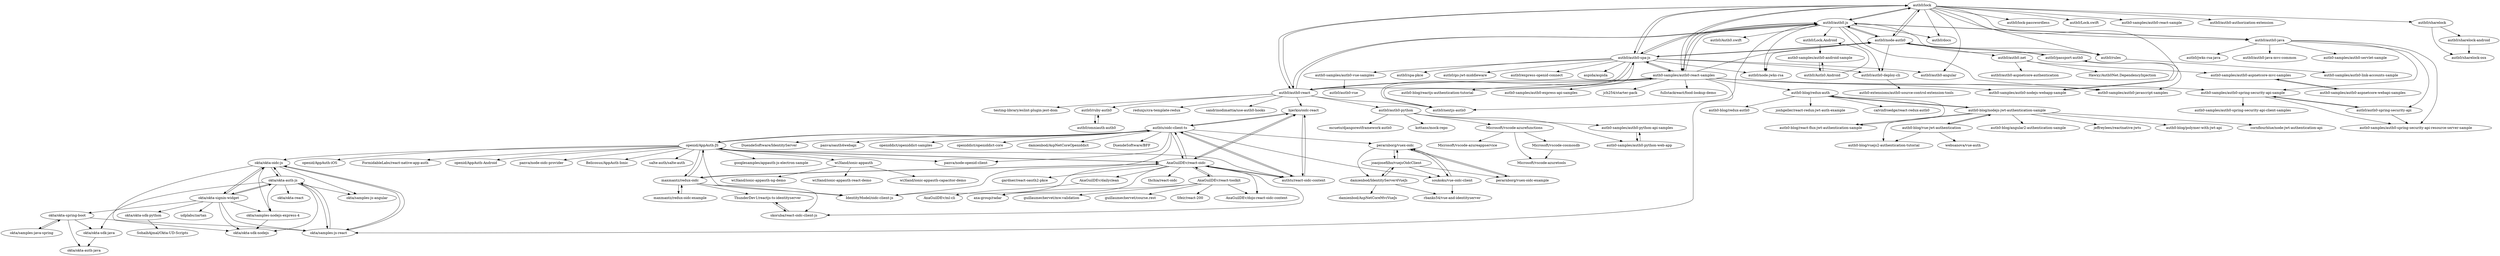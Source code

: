 digraph G {
"auth0/lock" -> "auth0/auth0.js"
"auth0/lock" -> "auth0/node-auth0"
"auth0/lock" -> "auth0/lock-passwordless"
"auth0/lock" -> "auth0/rules"
"auth0/lock" -> "auth0/docs" ["e"=1]
"auth0/lock" -> "auth0/auth0-spa-js"
"auth0/lock" -> "auth0-samples/auth0-react-samples"
"auth0/lock" -> "auth0/auth0-java"
"auth0/lock" -> "auth0/Lock.swift" ["e"=1]
"auth0/lock" -> "auth0-samples/auth0-react-sample"
"auth0/lock" -> "auth0/auth0-react"
"auth0/lock" -> "auth0-samples/auth0-javascript-samples"
"auth0/lock" -> "auth0/auth0-angular" ["e"=1]
"auth0/lock" -> "auth0/auth0-authorization-extension"
"auth0/lock" -> "auth0/sharelock"
"perarnborg/vuex-oidc" -> "perarnborg/vuex-oidc-example"
"perarnborg/vuex-oidc" -> "joaojosefilho/vuejsOidcClient"
"perarnborg/vuex-oidc" -> "soukoku/vue-oidc-client"
"perarnborg/vuex-oidc" -> "damienbod/IdentityServer4VueJs"
"okta/okta-auth-js" -> "okta/okta-oidc-js"
"okta/okta-auth-js" -> "okta/okta-signin-widget"
"okta/okta-auth-js" -> "okta/okta-sdk-nodejs"
"okta/okta-auth-js" -> "okta/samples-js-react"
"okta/okta-auth-js" -> "okta/okta-react"
"okta/okta-auth-js" -> "okta/samples-nodejs-express-4"
"okta/okta-auth-js" -> "okta/samples-js-angular"
"okta/okta-auth-js" -> "okta/okta-sdk-java"
"auth0-blog/redux-auth" -> "auth0-blog/nodejs-jwt-authentication-sample"
"auth0-blog/redux-auth" -> "auth0-blog/redux-auth0"
"auth0-blog/redux-auth" -> "auth0-blog/react-flux-jwt-authentication-sample"
"auth0-blog/redux-auth" -> "joshgeller/react-redux-jwt-auth-example" ["e"=1]
"auth0-blog/redux-auth" -> "calvinfroedge/react-redux-auth0"
"auth0/auth0-spa-js" -> "auth0/auth0-react"
"auth0/auth0-spa-js" -> "auth0/auth0.js"
"auth0/auth0-spa-js" -> "auth0/node-auth0"
"auth0/auth0-spa-js" -> "auth0/spa-pkce"
"auth0/auth0-spa-js" -> "auth0/auth0-deploy-cli"
"auth0/auth0-spa-js" -> "auth0-samples/auth0-vue-samples"
"auth0/auth0-spa-js" -> "auth0-samples/auth0-react-samples"
"auth0/auth0-spa-js" -> "auth0/lock"
"auth0/auth0-spa-js" -> "auth0/go-jwt-middleware" ["e"=1]
"auth0/auth0-spa-js" -> "auth0/nextjs-auth0" ["e"=1]
"auth0/auth0-spa-js" -> "auth0/auth0-angular" ["e"=1]
"auth0/auth0-spa-js" -> "auth0/express-openid-connect" ["e"=1]
"auth0/auth0-spa-js" -> "aspida/aspida" ["e"=1]
"auth0/auth0-spa-js" -> "auth0/node-jwks-rsa" ["e"=1]
"okta/okta-sdk-python" -> "SohaibAjmal/Okta-UD-Scripts"
"okta/samples-java-spring" -> "okta/okta-spring-boot"
"openid/AppAuth-JS" -> "googlesamples/appauth-js-electron-sample"
"openid/AppAuth-JS" -> "IdentityModel/oidc-client-js" ["e"=1]
"openid/AppAuth-JS" -> "authts/oidc-client-ts"
"openid/AppAuth-JS" -> "wi3land/ionic-appauth"
"openid/AppAuth-JS" -> "AxaGuilDEv/react-oidc"
"openid/AppAuth-JS" -> "openid/AppAuth-iOS" ["e"=1]
"openid/AppAuth-JS" -> "FormidableLabs/react-native-app-auth" ["e"=1]
"openid/AppAuth-JS" -> "authts/react-oidc-context"
"openid/AppAuth-JS" -> "maxmantz/redux-oidc"
"openid/AppAuth-JS" -> "panva/node-openid-client" ["e"=1]
"openid/AppAuth-JS" -> "openid/AppAuth-Android" ["e"=1]
"openid/AppAuth-JS" -> "panva/node-oidc-provider" ["e"=1]
"openid/AppAuth-JS" -> "Belicosus/AppAuth-Ionic"
"openid/AppAuth-JS" -> "okta/okta-oidc-js"
"openid/AppAuth-JS" -> "salte-auth/salte-auth" ["e"=1]
"auth0/passport-auth0" -> "auth0-samples/auth0-nodejs-webapp-sample"
"auth0/passport-auth0" -> "auth0/node-auth0"
"auth0/sharelock" -> "auth0/sharelock-android"
"auth0/sharelock" -> "auth0/sharelock-osx"
"authts/oidc-client-ts" -> "authts/react-oidc-context"
"authts/oidc-client-ts" -> "IdentityModel/oidc-client-js" ["e"=1]
"authts/oidc-client-ts" -> "bjerkio/oidc-react"
"authts/oidc-client-ts" -> "openid/AppAuth-JS"
"authts/oidc-client-ts" -> "panva/node-openid-client" ["e"=1]
"authts/oidc-client-ts" -> "AxaGuilDEv/react-oidc"
"authts/oidc-client-ts" -> "perarnborg/vuex-oidc"
"authts/oidc-client-ts" -> "DuendeSoftware/IdentityServer" ["e"=1]
"authts/oidc-client-ts" -> "panva/oauth4webapi" ["e"=1]
"authts/oidc-client-ts" -> "openiddict/openiddict-samples" ["e"=1]
"authts/oidc-client-ts" -> "openiddict/openiddict-core" ["e"=1]
"authts/oidc-client-ts" -> "damienbod/AspNetCoreOpeniddict" ["e"=1]
"authts/oidc-client-ts" -> "soukoku/vue-oidc-client"
"authts/oidc-client-ts" -> "DuendeSoftware/BFF" ["e"=1]
"auth0-samples/auth0-react-samples" -> "auth0/auth0-react"
"auth0-samples/auth0-react-samples" -> "auth0/auth0.js"
"auth0-samples/auth0-react-samples" -> "auth0-samples/auth0-javascript-samples"
"auth0-samples/auth0-react-samples" -> "auth0-samples/auth0-nodejs-webapp-sample"
"auth0-samples/auth0-react-samples" -> "auth0/nextjs-auth0" ["e"=1]
"auth0-samples/auth0-react-samples" -> "auth0/auth0-spa-js"
"auth0-samples/auth0-react-samples" -> "auth0/lock"
"auth0-samples/auth0-react-samples" -> "okta/samples-js-react"
"auth0-samples/auth0-react-samples" -> "auth0-blog/reactjs-authentication-tutorial"
"auth0-samples/auth0-react-samples" -> "auth0/node-auth0"
"auth0-samples/auth0-react-samples" -> "auth0-samples/auth0-express-api-samples"
"auth0-samples/auth0-react-samples" -> "auth0-blog/redux-auth"
"auth0-samples/auth0-react-samples" -> "jch254/starter-pack"
"auth0-samples/auth0-react-samples" -> "auth0-samples/auth0-spring-security-api-sample"
"auth0-samples/auth0-react-samples" -> "fullstackreact/food-lookup-demo" ["e"=1]
"auth0/auth0-react" -> "auth0-samples/auth0-react-samples"
"auth0/auth0-react" -> "auth0/nextjs-auth0" ["e"=1]
"auth0/auth0-react" -> "auth0/auth0-spa-js"
"auth0/auth0-react" -> "auth0/auth0.js"
"auth0/auth0-react" -> "sandrinodimattia/use-auth0-hooks"
"auth0/auth0-react" -> "auth0/auth0-python"
"auth0/auth0-react" -> "bjerkio/oidc-react"
"auth0/auth0-react" -> "testing-library/eslint-plugin-jest-dom" ["e"=1]
"auth0/auth0-react" -> "auth0/lock"
"auth0/auth0-react" -> "auth0/ruby-auth0"
"auth0/auth0-react" -> "reduxjs/cra-template-redux" ["e"=1]
"damienbod/IdentityServer4VueJs" -> "joaojosefilho/vuejsOidcClient"
"damienbod/IdentityServer4VueJs" -> "rbanks54/vue-and-identityserver"
"damienbod/IdentityServer4VueJs" -> "damienbod/AspNetCoreMvcVueJs" ["e"=1]
"perarnborg/vuex-oidc-example" -> "perarnborg/vuex-oidc"
"joaojosefilho/vuejsOidcClient" -> "perarnborg/vuex-oidc-example"
"joaojosefilho/vuejsOidcClient" -> "perarnborg/vuex-oidc"
"joaojosefilho/vuejsOidcClient" -> "damienbod/IdentityServer4VueJs"
"joaojosefilho/vuejsOidcClient" -> "soukoku/vue-oidc-client"
"AxaGuilDEv/react-oidc" -> "AxaGuilDEv/react-toolkit"
"AxaGuilDEv/react-oidc" -> "bjerkio/oidc-react"
"AxaGuilDEv/react-oidc" -> "authts/react-oidc-context"
"AxaGuilDEv/react-oidc" -> "axa-group/radar"
"AxaGuilDEv/react-oidc" -> "skoruba/react-oidc-client-js"
"AxaGuilDEv/react-oidc" -> "authts/oidc-client-ts"
"AxaGuilDEv/react-oidc" -> "maxmantz/redux-oidc"
"AxaGuilDEv/react-oidc" -> "openid/AppAuth-JS"
"AxaGuilDEv/react-oidc" -> "thchia/react-oidc"
"AxaGuilDEv/react-oidc" -> "AxaGuilDEv/dojo-react-oidc-context"
"AxaGuilDEv/react-oidc" -> "IdentityModel/oidc-client-js" ["e"=1]
"AxaGuilDEv/react-oidc" -> "AxaGuilDEv/dailyclean"
"AxaGuilDEv/react-oidc" -> "gardner/react-oauth2-pkce"
"auth0/auth0.js" -> "auth0/lock"
"auth0/auth0.js" -> "auth0/node-auth0"
"auth0/auth0.js" -> "auth0/auth0-spa-js"
"auth0/auth0.js" -> "auth0/auth0-java"
"auth0/auth0.js" -> "auth0-samples/auth0-react-samples"
"auth0/auth0.js" -> "auth0/auth0-react"
"auth0/auth0.js" -> "auth0/rules"
"auth0/auth0.js" -> "auth0/Lock.Android"
"auth0/auth0.js" -> "auth0/nextjs-auth0" ["e"=1]
"auth0/auth0.js" -> "auth0-samples/auth0-javascript-samples"
"auth0/auth0.js" -> "auth0/docs" ["e"=1]
"auth0/auth0.js" -> "auth0/node-jwks-rsa" ["e"=1]
"auth0/auth0.js" -> "auth0/Auth0.swift" ["e"=1]
"auth0/auth0.js" -> "auth0/auth0-deploy-cli"
"auth0/auth0-python" -> "auth0-samples/auth0-python-api-samples"
"auth0/auth0-python" -> "auth0-samples/auth0-python-web-app"
"auth0/auth0-python" -> "mcueto/djangorestframework-auth0"
"auth0/auth0-python" -> "kottans/mock-repo" ["e"=1]
"auth0/auth0-python" -> "Microsoft/vscode-azurefunctions"
"auth0/auth0-java" -> "auth0/auth0-spring-security-api"
"auth0/auth0-java" -> "auth0/jwks-rsa-java"
"auth0/auth0-java" -> "auth0/auth0-java-mvc-common"
"auth0/auth0-java" -> "auth0-samples/auth0-spring-security-api-sample"
"auth0/auth0-java" -> "auth0-samples/auth0-spring-security-api-resource-server-sample"
"auth0/auth0-java" -> "auth0-samples/auth0-servlet-sample"
"auth0/auth0-java" -> "auth0/auth0.js"
"auth0/auth0-spring-security-api" -> "auth0-samples/auth0-spring-security-api-sample"
"auth0/auth0-spring-security-api" -> "auth0-samples/auth0-spring-security-api-resource-server-sample"
"auth0/ruby-auth0" -> "auth0/omniauth-auth0"
"auth0/auth0.net" -> "auth0-samples/auth0-aspnetcore-mvc-samples"
"auth0/auth0.net" -> "auth0/auth0-aspnetcore-authentication"
"auth0/auth0.net" -> "Hawxy/Auth0Net.DependencyInjection"
"auth0/node-auth0" -> "auth0/auth0.js"
"auth0/node-auth0" -> "auth0/passport-auth0"
"auth0/node-auth0" -> "auth0/auth0-spa-js"
"auth0/node-auth0" -> "auth0/lock"
"auth0/node-auth0" -> "auth0/node-jwks-rsa" ["e"=1]
"auth0/node-auth0" -> "auth0/auth0-deploy-cli"
"auth0/node-auth0" -> "auth0/rules"
"auth0/node-auth0" -> "auth0/auth0.net"
"okta/okta-spring-boot" -> "okta/samples-java-spring"
"okta/okta-spring-boot" -> "okta/okta-sdk-java"
"okta/okta-spring-boot" -> "okta/okta-auth-java"
"okta/okta-spring-boot" -> "okta/samples-js-react"
"auth0-samples/auth0-aspnetcore-mvc-samples" -> "auth0-samples/auth0-aspnetcore-webapi-samples"
"okta/okta-oidc-js" -> "okta/okta-auth-js"
"okta/okta-oidc-js" -> "okta/samples-js-react"
"okta/okta-oidc-js" -> "okta/okta-signin-widget"
"okta/okta-oidc-js" -> "okta/okta-sdk-nodejs"
"okta/okta-oidc-js" -> "okta/samples-js-angular"
"okta/okta-oidc-js" -> "okta/samples-nodejs-express-4"
"auth0-blog/vue-jwt-authentication" -> "auth0-blog/nodejs-jwt-authentication-sample"
"auth0-blog/vue-jwt-authentication" -> "auth0-blog/vuejs2-authentication-tutorial"
"auth0-blog/vue-jwt-authentication" -> "websanova/vue-auth" ["e"=1]
"bjerkio/oidc-react" -> "AxaGuilDEv/react-oidc"
"bjerkio/oidc-react" -> "authts/react-oidc-context"
"bjerkio/oidc-react" -> "authts/oidc-client-ts"
"auth0-blog/nodejs-jwt-authentication-sample" -> "auth0-blog/redux-auth"
"auth0-blog/nodejs-jwt-authentication-sample" -> "auth0-blog/vue-jwt-authentication"
"auth0-blog/nodejs-jwt-authentication-sample" -> "auth0-blog/angular2-authentication-sample" ["e"=1]
"auth0-blog/nodejs-jwt-authentication-sample" -> "auth0-blog/react-flux-jwt-authentication-sample"
"auth0-blog/nodejs-jwt-authentication-sample" -> "jeffreylees/reactnative-jwts"
"auth0-blog/nodejs-jwt-authentication-sample" -> "auth0-blog/polymer-with-jwt-api"
"auth0-blog/nodejs-jwt-authentication-sample" -> "auth0-blog/vuejs2-authentication-tutorial"
"auth0-blog/nodejs-jwt-authentication-sample" -> "cornflourblue/node-jwt-authentication-api" ["e"=1]
"okta/okta-sdk-java" -> "okta/okta-auth-java"
"ThunderDev1/reactjs-ts-identityserver" -> "skoruba/react-oidc-client-js"
"auth0-samples/auth0-nodejs-webapp-sample" -> "auth0/passport-auth0"
"okta/okta-signin-widget" -> "okta/okta-auth-js"
"okta/okta-signin-widget" -> "okta/okta-oidc-js"
"okta/okta-signin-widget" -> "okta/samples-nodejs-express-4"
"okta/okta-signin-widget" -> "okta/samples-js-react"
"okta/okta-signin-widget" -> "okta/okta-sdk-nodejs"
"okta/okta-signin-widget" -> "okta/okta-sdk-python"
"okta/okta-signin-widget" -> "udplabs/zartan"
"okta/okta-signin-widget" -> "okta/okta-spring-boot"
"skoruba/react-oidc-client-js" -> "ThunderDev1/reactjs-ts-identityserver"
"Microsoft/vscode-azurefunctions" -> "Microsoft/vscode-azuretools"
"Microsoft/vscode-azurefunctions" -> "Microsoft/vscode-azureappservice"
"Microsoft/vscode-azurefunctions" -> "Microsoft/vscode-cosmosdb"
"auth0-samples/auth0-spring-security-api-sample" -> "auth0/auth0-spring-security-api"
"auth0-samples/auth0-spring-security-api-sample" -> "auth0-samples/auth0-spring-security-api-client-samples"
"auth0-samples/auth0-spring-security-api-sample" -> "auth0-samples/auth0-spring-security-api-resource-server-sample"
"authts/react-oidc-context" -> "authts/oidc-client-ts"
"authts/react-oidc-context" -> "bjerkio/oidc-react"
"authts/react-oidc-context" -> "AxaGuilDEv/react-oidc"
"auth0-samples/auth0-aspnetcore-webapi-samples" -> "auth0-samples/auth0-aspnetcore-mvc-samples"
"auth0-samples/auth0-python-web-app" -> "auth0-samples/auth0-python-api-samples"
"wi3land/ionic-appauth" -> "wi3land/ionic-appauth-react-demo"
"wi3land/ionic-appauth" -> "wi3land/ionic-appauth-capacitor-demo"
"wi3land/ionic-appauth" -> "wi3land/ionic-appauth-ng-demo"
"AxaGuilDEv/react-toolkit" -> "AxaGuilDEv/react-oidc"
"AxaGuilDEv/react-toolkit" -> "axa-group/radar"
"AxaGuilDEv/react-toolkit" -> "guillaumechervet/course.rest"
"AxaGuilDEv/react-toolkit" -> "Sfeir/react-200"
"AxaGuilDEv/react-toolkit" -> "guillaumechervet/mw.validation"
"AxaGuilDEv/react-toolkit" -> "AxaGuilDEv/dojo-react-oidc-context"
"auth0-samples/auth0-python-api-samples" -> "auth0-samples/auth0-python-web-app"
"auth0/omniauth-auth0" -> "auth0/ruby-auth0"
"auth0/rules" -> "auth0-samples/auth0-link-accounts-sample"
"auth0-samples/auth0-android-sample" -> "auth0/Auth0.Android"
"auth0/Lock.Android" -> "auth0-samples/auth0-android-sample"
"maxmantz/redux-oidc" -> "maxmantz/redux-oidc-example"
"maxmantz/redux-oidc" -> "IdentityModel/oidc-client-js" ["e"=1]
"maxmantz/redux-oidc" -> "skoruba/react-oidc-client-js"
"maxmantz/redux-oidc" -> "AxaGuilDEv/react-oidc"
"maxmantz/redux-oidc" -> "ThunderDev1/reactjs-ts-identityserver"
"maxmantz/redux-oidc" -> "openid/AppAuth-JS"
"auth0-samples/auth0-vue-samples" -> "auth0/auth0-vue"
"okta/samples-nodejs-express-4" -> "okta/okta-sdk-nodejs"
"auth0/Auth0.Android" -> "auth0-samples/auth0-android-sample"
"auth0/Auth0.Android" -> "auth0/Lock.Android"
"soukoku/vue-oidc-client" -> "rbanks54/vue-and-identityserver"
"soukoku/vue-oidc-client" -> "perarnborg/vuex-oidc"
"auth0/auth0-deploy-cli" -> "auth0-extensions/auth0-source-control-extension-tools"
"maxmantz/redux-oidc-example" -> "maxmantz/redux-oidc"
"Microsoft/vscode-cosmosdb" -> "Microsoft/vscode-azuretools"
"okta/samples-js-react" -> "okta/okta-auth-js"
"okta/samples-js-react" -> "okta/okta-oidc-js"
"auth0/sharelock-android" -> "auth0/sharelock-osx"
"AxaGuilDEv/dailyclean" -> "AxaGuilDEv/ml-cli"
"auth0/lock" ["l"="23.798,14.634"]
"auth0/auth0.js" ["l"="23.818,14.62"]
"auth0/node-auth0" ["l"="23.845,14.63"]
"auth0/lock-passwordless" ["l"="23.768,14.649"]
"auth0/rules" ["l"="23.848,14.662"]
"auth0/docs" ["l"="-5.734,-45.247"]
"auth0/auth0-spa-js" ["l"="23.821,14.593"]
"auth0-samples/auth0-react-samples" ["l"="23.776,14.591"]
"auth0/auth0-java" ["l"="23.774,14.671"]
"auth0/Lock.swift" ["l"="-49.115,3.853"]
"auth0-samples/auth0-react-sample" ["l"="23.746,14.626"]
"auth0/auth0-react" ["l"="23.822,14.561"]
"auth0-samples/auth0-javascript-samples" ["l"="23.774,14.617"]
"auth0/auth0-angular" ["l"="30.711,-31.927"]
"auth0/auth0-authorization-extension" ["l"="23.805,14.673"]
"auth0/sharelock" ["l"="23.812,14.732"]
"perarnborg/vuex-oidc" ["l"="23.706,14.327"]
"perarnborg/vuex-oidc-example" ["l"="23.681,14.326"]
"joaojosefilho/vuejsOidcClient" ["l"="23.694,14.31"]
"soukoku/vue-oidc-client" ["l"="23.726,14.322"]
"damienbod/IdentityServer4VueJs" ["l"="23.687,14.292"]
"okta/okta-auth-js" ["l"="23.681,14.449"]
"okta/okta-oidc-js" ["l"="23.695,14.423"]
"okta/okta-signin-widget" ["l"="23.654,14.437"]
"okta/okta-sdk-nodejs" ["l"="23.673,14.424"]
"okta/samples-js-react" ["l"="23.69,14.475"]
"okta/okta-react" ["l"="23.714,14.464"]
"okta/samples-nodejs-express-4" ["l"="23.663,14.41"]
"okta/samples-js-angular" ["l"="23.711,14.438"]
"okta/okta-sdk-java" ["l"="23.652,14.48"]
"auth0-blog/redux-auth" ["l"="23.654,14.642"]
"auth0-blog/nodejs-jwt-authentication-sample" ["l"="23.603,14.67"]
"auth0-blog/redux-auth0" ["l"="23.655,14.666"]
"auth0-blog/react-flux-jwt-authentication-sample" ["l"="23.618,14.642"]
"joshgeller/react-redux-jwt-auth-example" ["l"="25.493,-26.884"]
"calvinfroedge/react-redux-auth0" ["l"="23.639,14.621"]
"auth0/spa-pkce" ["l"="23.857,14.569"]
"auth0/auth0-deploy-cli" ["l"="23.829,14.648"]
"auth0-samples/auth0-vue-samples" ["l"="23.838,14.528"]
"auth0/go-jwt-middleware" ["l"="-12.866,1.65"]
"auth0/nextjs-auth0" ["l"="29.735,-27.323"]
"auth0/express-openid-connect" ["l"="25.617,-35.025"]
"aspida/aspida" ["l"="-10.747,-23.814"]
"auth0/node-jwks-rsa" ["l"="25.539,-34.945"]
"okta/okta-sdk-python" ["l"="23.606,14.412"]
"SohaibAjmal/Okta-UD-Scripts" ["l"="23.584,14.403"]
"okta/samples-java-spring" ["l"="23.6,14.472"]
"okta/okta-spring-boot" ["l"="23.631,14.469"]
"openid/AppAuth-JS" ["l"="23.774,14.331"]
"googlesamples/appauth-js-electron-sample" ["l"="23.761,14.296"]
"IdentityModel/oidc-client-js" ["l"="25.84,17.691"]
"authts/oidc-client-ts" ["l"="23.77,14.361"]
"wi3land/ionic-appauth" ["l"="23.764,14.27"]
"AxaGuilDEv/react-oidc" ["l"="23.816,14.348"]
"openid/AppAuth-iOS" ["l"="-49.3,2.336"]
"FormidableLabs/react-native-app-auth" ["l"="24.79,-29.484"]
"authts/react-oidc-context" ["l"="23.796,14.37"]
"maxmantz/redux-oidc" ["l"="23.809,14.305"]
"panva/node-openid-client" ["l"="25.574,-34.974"]
"openid/AppAuth-Android" ["l"="-49.377,2.423"]
"panva/node-oidc-provider" ["l"="25.571,-34.949"]
"Belicosus/AppAuth-Ionic" ["l"="23.753,14.317"]
"salte-auth/salte-auth" ["l"="25.591,-35.245"]
"auth0/passport-auth0" ["l"="23.877,14.612"]
"auth0-samples/auth0-nodejs-webapp-sample" ["l"="23.854,14.594"]
"auth0/sharelock-android" ["l"="23.806,14.77"]
"auth0/sharelock-osx" ["l"="23.825,14.762"]
"bjerkio/oidc-react" ["l"="23.801,14.401"]
"DuendeSoftware/IdentityServer" ["l"="25.702,17.693"]
"panva/oauth4webapi" ["l"="25.622,-34.997"]
"openiddict/openiddict-samples" ["l"="25.827,17.606"]
"openiddict/openiddict-core" ["l"="25.653,17.721"]
"damienbod/AspNetCoreOpeniddict" ["l"="25.878,17.51"]
"DuendeSoftware/BFF" ["l"="25.84,17.616"]
"auth0-blog/reactjs-authentication-tutorial" ["l"="23.738,14.565"]
"auth0-samples/auth0-express-api-samples" ["l"="23.762,14.555"]
"jch254/starter-pack" ["l"="23.723,14.591"]
"auth0-samples/auth0-spring-security-api-sample" ["l"="23.743,14.653"]
"fullstackreact/food-lookup-demo" ["l"="25.241,-28.431"]
"sandrinodimattia/use-auth0-hooks" ["l"="23.802,14.529"]
"auth0/auth0-python" ["l"="23.939,14.534"]
"testing-library/eslint-plugin-jest-dom" ["l"="26,-26.097"]
"auth0/ruby-auth0" ["l"="23.872,14.526"]
"reduxjs/cra-template-redux" ["l"="25.849,-26.203"]
"rbanks54/vue-and-identityserver" ["l"="23.711,14.292"]
"damienbod/AspNetCoreMvcVueJs" ["l"="24.475,14.893"]
"AxaGuilDEv/react-toolkit" ["l"="23.854,14.359"]
"axa-group/radar" ["l"="23.838,14.372"]
"skoruba/react-oidc-client-js" ["l"="23.84,14.3"]
"thchia/react-oidc" ["l"="23.845,14.34"]
"AxaGuilDEv/dojo-react-oidc-context" ["l"="23.837,14.355"]
"AxaGuilDEv/dailyclean" ["l"="23.86,14.327"]
"gardner/react-oauth2-pkce" ["l"="23.833,14.327"]
"auth0/Lock.Android" ["l"="23.903,14.64"]
"auth0/Auth0.swift" ["l"="-49.092,3.874"]
"auth0-samples/auth0-python-api-samples" ["l"="23.971,14.534"]
"auth0-samples/auth0-python-web-app" ["l"="23.972,14.554"]
"mcueto/djangorestframework-auth0" ["l"="23.952,14.503"]
"kottans/mock-repo" ["l"="7.73,9.132"]
"Microsoft/vscode-azurefunctions" ["l"="23.999,14.514"]
"auth0/auth0-spring-security-api" ["l"="23.734,14.675"]
"auth0/jwks-rsa-java" ["l"="23.749,14.719"]
"auth0/auth0-java-mvc-common" ["l"="23.78,14.701"]
"auth0-samples/auth0-spring-security-api-resource-server-sample" ["l"="23.75,14.675"]
"auth0-samples/auth0-servlet-sample" ["l"="23.758,14.697"]
"auth0/omniauth-auth0" ["l"="23.889,14.507"]
"auth0/auth0.net" ["l"="23.911,14.701"]
"auth0-samples/auth0-aspnetcore-mvc-samples" ["l"="23.943,14.743"]
"auth0/auth0-aspnetcore-authentication" ["l"="23.937,14.71"]
"Hawxy/Auth0Net.DependencyInjection" ["l"="23.915,14.726"]
"okta/okta-auth-java" ["l"="23.63,14.494"]
"auth0-samples/auth0-aspnetcore-webapi-samples" ["l"="23.96,14.763"]
"auth0-blog/vue-jwt-authentication" ["l"="23.564,14.669"]
"auth0-blog/vuejs2-authentication-tutorial" ["l"="23.566,14.693"]
"websanova/vue-auth" ["l"="16.231,-10.589"]
"auth0-blog/angular2-authentication-sample" ["l"="30.796,-30.378"]
"jeffreylees/reactnative-jwts" ["l"="23.594,14.704"]
"auth0-blog/polymer-with-jwt-api" ["l"="23.615,14.696"]
"cornflourblue/node-jwt-authentication-api" ["l"="24.784,14.855"]
"ThunderDev1/reactjs-ts-identityserver" ["l"="23.842,14.278"]
"udplabs/zartan" ["l"="23.63,14.425"]
"Microsoft/vscode-azuretools" ["l"="24.023,14.504"]
"Microsoft/vscode-azureappservice" ["l"="24.01,14.489"]
"Microsoft/vscode-cosmosdb" ["l"="24.032,14.52"]
"auth0-samples/auth0-spring-security-api-client-samples" ["l"="23.721,14.655"]
"wi3land/ionic-appauth-react-demo" ["l"="23.773,14.248"]
"wi3land/ionic-appauth-capacitor-demo" ["l"="23.758,14.243"]
"wi3land/ionic-appauth-ng-demo" ["l"="23.747,14.254"]
"guillaumechervet/course.rest" ["l"="23.879,14.349"]
"Sfeir/react-200" ["l"="23.884,14.365"]
"guillaumechervet/mw.validation" ["l"="23.871,14.375"]
"auth0-samples/auth0-link-accounts-sample" ["l"="23.865,14.69"]
"auth0-samples/auth0-android-sample" ["l"="23.932,14.655"]
"auth0/Auth0.Android" ["l"="23.947,14.642"]
"maxmantz/redux-oidc-example" ["l"="23.809,14.275"]
"auth0/auth0-vue" ["l"="23.841,14.494"]
"auth0-extensions/auth0-source-control-extension-tools" ["l"="23.83,14.675"]
"AxaGuilDEv/ml-cli" ["l"="23.883,14.317"]
}